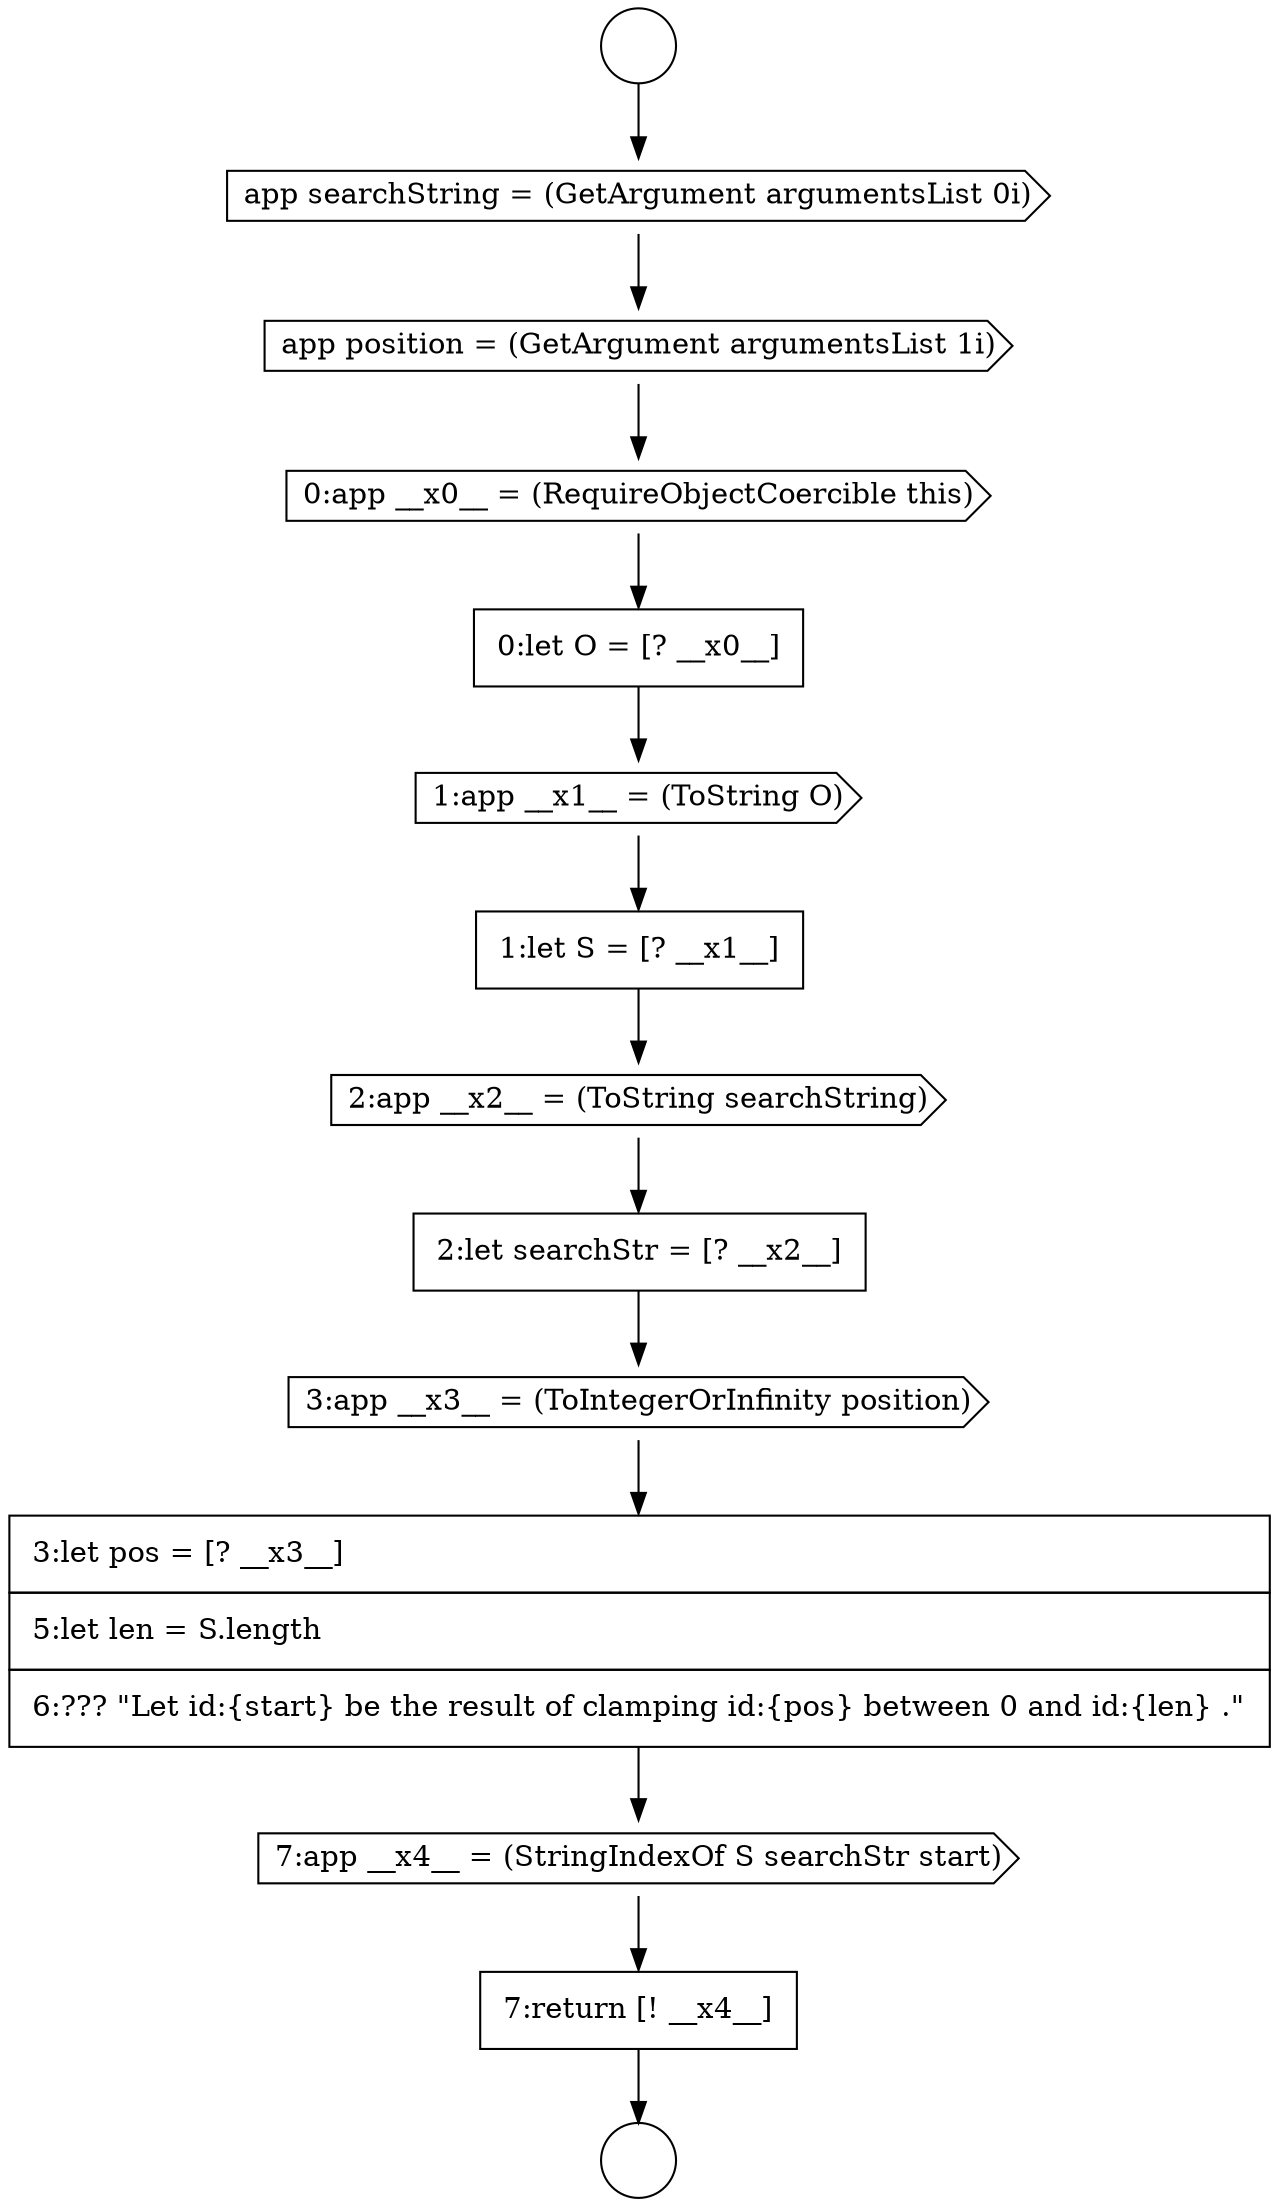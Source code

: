 digraph {
  node14066 [shape=cds, label=<<font color="black">app searchString = (GetArgument argumentsList 0i)</font>> color="black" fillcolor="white" style=filled]
  node14071 [shape=none, margin=0, label=<<font color="black">
    <table border="0" cellborder="1" cellspacing="0" cellpadding="10">
      <tr><td align="left">1:let S = [? __x1__]</td></tr>
    </table>
  </font>> color="black" fillcolor="white" style=filled]
  node14075 [shape=none, margin=0, label=<<font color="black">
    <table border="0" cellborder="1" cellspacing="0" cellpadding="10">
      <tr><td align="left">3:let pos = [? __x3__]</td></tr>
      <tr><td align="left">5:let len = S.length</td></tr>
      <tr><td align="left">6:??? &quot;Let id:{start} be the result of clamping id:{pos} between 0 and id:{len} .&quot;</td></tr>
    </table>
  </font>> color="black" fillcolor="white" style=filled]
  node14064 [shape=circle label=" " color="black" fillcolor="white" style=filled]
  node14067 [shape=cds, label=<<font color="black">app position = (GetArgument argumentsList 1i)</font>> color="black" fillcolor="white" style=filled]
  node14068 [shape=cds, label=<<font color="black">0:app __x0__ = (RequireObjectCoercible this)</font>> color="black" fillcolor="white" style=filled]
  node14073 [shape=none, margin=0, label=<<font color="black">
    <table border="0" cellborder="1" cellspacing="0" cellpadding="10">
      <tr><td align="left">2:let searchStr = [? __x2__]</td></tr>
    </table>
  </font>> color="black" fillcolor="white" style=filled]
  node14069 [shape=none, margin=0, label=<<font color="black">
    <table border="0" cellborder="1" cellspacing="0" cellpadding="10">
      <tr><td align="left">0:let O = [? __x0__]</td></tr>
    </table>
  </font>> color="black" fillcolor="white" style=filled]
  node14077 [shape=none, margin=0, label=<<font color="black">
    <table border="0" cellborder="1" cellspacing="0" cellpadding="10">
      <tr><td align="left">7:return [! __x4__]</td></tr>
    </table>
  </font>> color="black" fillcolor="white" style=filled]
  node14072 [shape=cds, label=<<font color="black">2:app __x2__ = (ToString searchString)</font>> color="black" fillcolor="white" style=filled]
  node14076 [shape=cds, label=<<font color="black">7:app __x4__ = (StringIndexOf S searchStr start)</font>> color="black" fillcolor="white" style=filled]
  node14074 [shape=cds, label=<<font color="black">3:app __x3__ = (ToIntegerOrInfinity position)</font>> color="black" fillcolor="white" style=filled]
  node14065 [shape=circle label=" " color="black" fillcolor="white" style=filled]
  node14070 [shape=cds, label=<<font color="black">1:app __x1__ = (ToString O)</font>> color="black" fillcolor="white" style=filled]
  node14072 -> node14073 [ color="black"]
  node14075 -> node14076 [ color="black"]
  node14070 -> node14071 [ color="black"]
  node14069 -> node14070 [ color="black"]
  node14076 -> node14077 [ color="black"]
  node14067 -> node14068 [ color="black"]
  node14064 -> node14066 [ color="black"]
  node14073 -> node14074 [ color="black"]
  node14071 -> node14072 [ color="black"]
  node14068 -> node14069 [ color="black"]
  node14066 -> node14067 [ color="black"]
  node14077 -> node14065 [ color="black"]
  node14074 -> node14075 [ color="black"]
}

